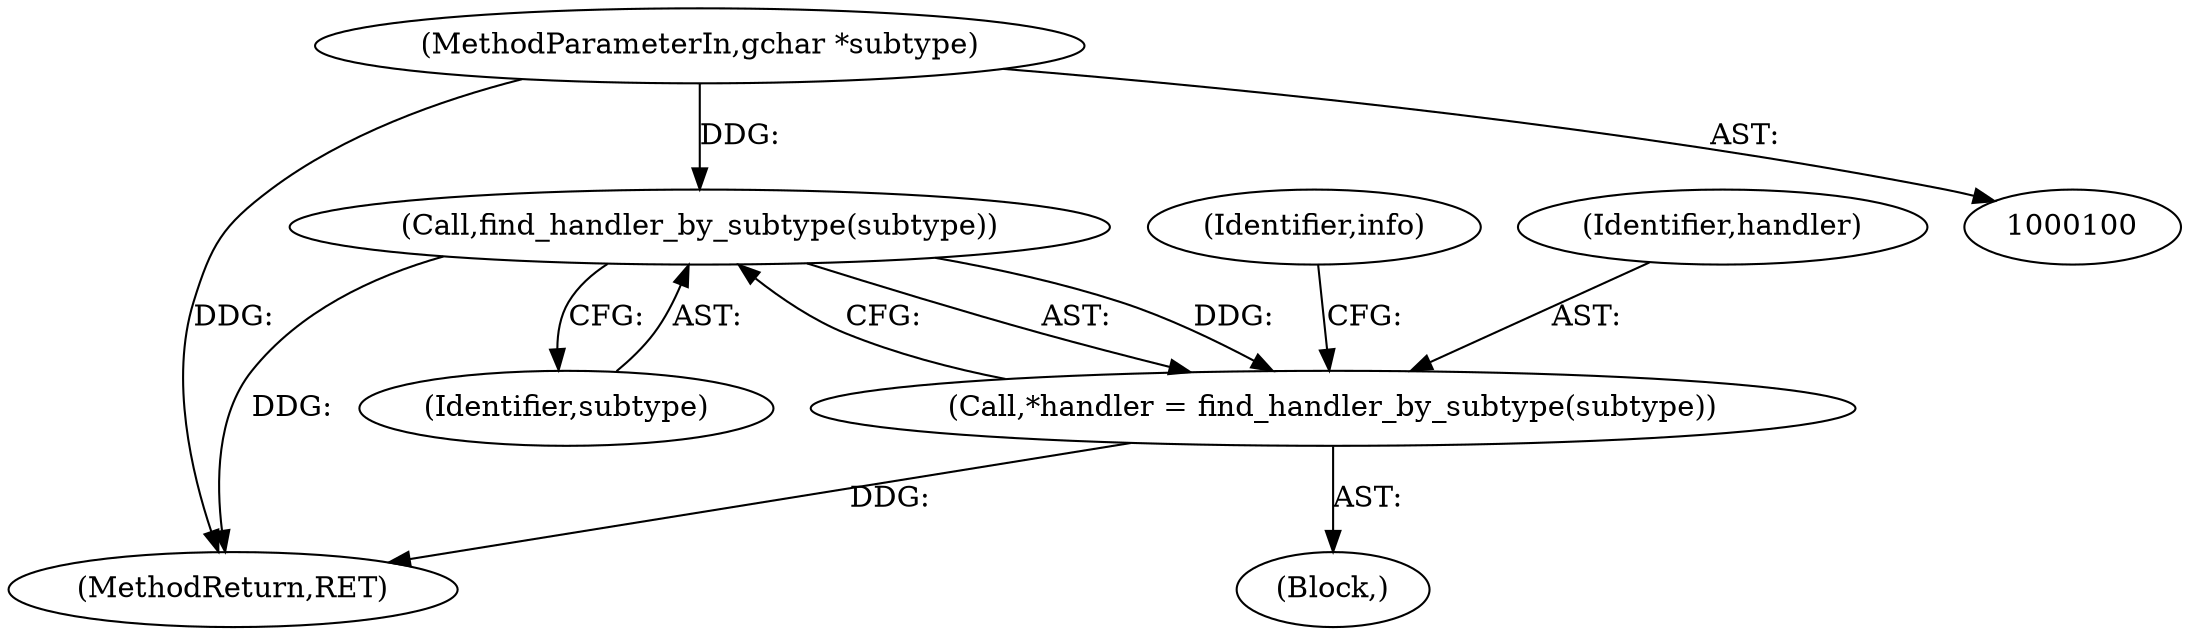 digraph "0_tcmu-runner_bb80e9c7a798f035768260ebdadffb6eb0786178_2@pointer" {
"1000103" [label="(MethodParameterIn,gchar *subtype)"];
"1000109" [label="(Call,find_handler_by_subtype(subtype))"];
"1000107" [label="(Call,*handler = find_handler_by_subtype(subtype))"];
"1000113" [label="(Identifier,info)"];
"1000109" [label="(Call,find_handler_by_subtype(subtype))"];
"1000152" [label="(MethodReturn,RET)"];
"1000107" [label="(Call,*handler = find_handler_by_subtype(subtype))"];
"1000103" [label="(MethodParameterIn,gchar *subtype)"];
"1000110" [label="(Identifier,subtype)"];
"1000105" [label="(Block,)"];
"1000108" [label="(Identifier,handler)"];
"1000103" -> "1000100"  [label="AST: "];
"1000103" -> "1000152"  [label="DDG: "];
"1000103" -> "1000109"  [label="DDG: "];
"1000109" -> "1000107"  [label="AST: "];
"1000109" -> "1000110"  [label="CFG: "];
"1000110" -> "1000109"  [label="AST: "];
"1000107" -> "1000109"  [label="CFG: "];
"1000109" -> "1000152"  [label="DDG: "];
"1000109" -> "1000107"  [label="DDG: "];
"1000107" -> "1000105"  [label="AST: "];
"1000108" -> "1000107"  [label="AST: "];
"1000113" -> "1000107"  [label="CFG: "];
"1000107" -> "1000152"  [label="DDG: "];
}
